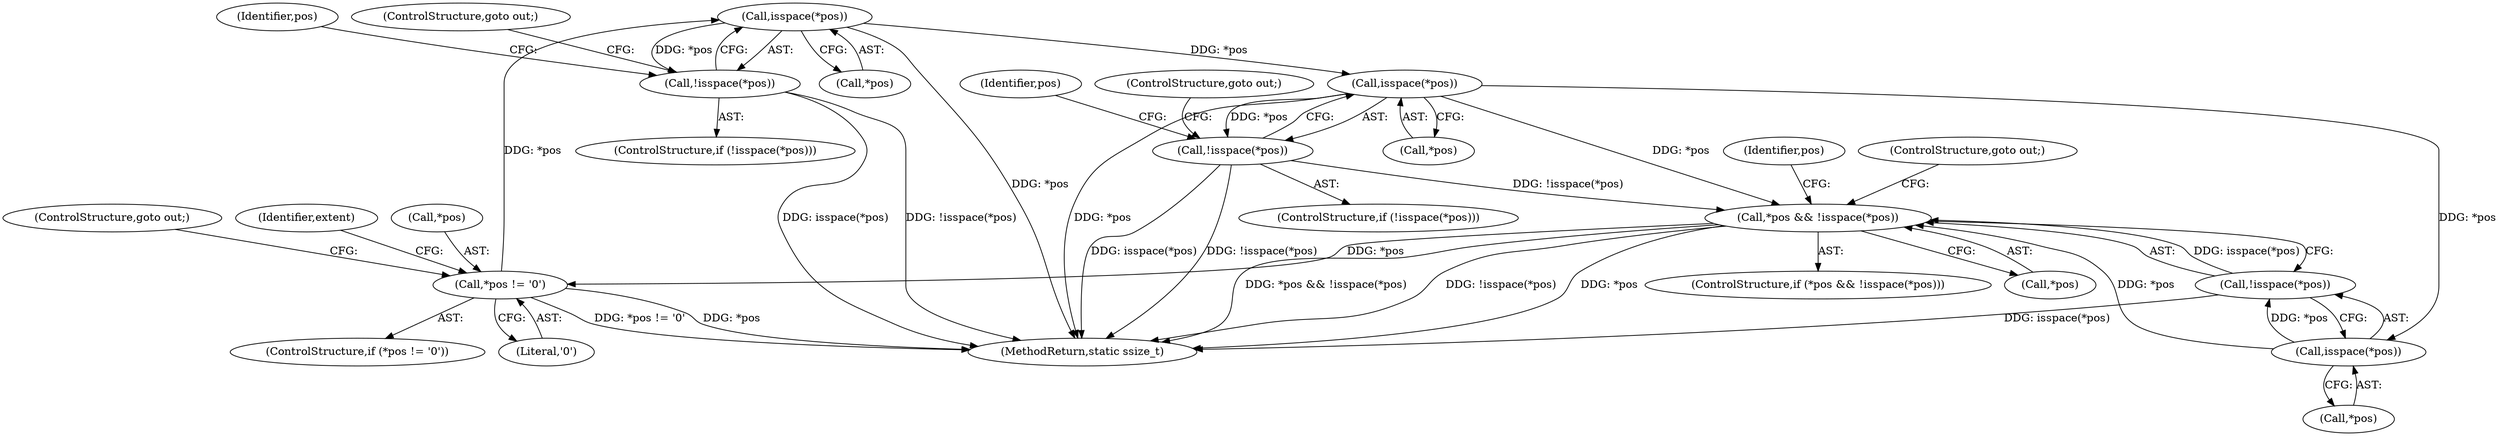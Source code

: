 digraph "0_linux_d2f007dbe7e4c9583eea6eb04d60001e85c6f1bd@pointer" {
"1000251" [label="(Call,isspace(*pos))"];
"1000301" [label="(Call,*pos != '\0')"];
"1000288" [label="(Call,*pos && !isspace(*pos))"];
"1000292" [label="(Call,isspace(*pos))"];
"1000270" [label="(Call,isspace(*pos))"];
"1000251" [label="(Call,isspace(*pos))"];
"1000269" [label="(Call,!isspace(*pos))"];
"1000291" [label="(Call,!isspace(*pos))"];
"1000250" [label="(Call,!isspace(*pos))"];
"1000251" [label="(Call,isspace(*pos))"];
"1000310" [label="(Identifier,extent)"];
"1000273" [label="(ControlStructure,goto out;)"];
"1000301" [label="(Call,*pos != '\0')"];
"1000249" [label="(ControlStructure,if (!isspace(*pos)))"];
"1000256" [label="(Identifier,pos)"];
"1000297" [label="(Identifier,pos)"];
"1000288" [label="(Call,*pos && !isspace(*pos))"];
"1000252" [label="(Call,*pos)"];
"1000295" [label="(ControlStructure,goto out;)"];
"1000271" [label="(Call,*pos)"];
"1000291" [label="(Call,!isspace(*pos))"];
"1000287" [label="(ControlStructure,if (*pos && !isspace(*pos)))"];
"1000275" [label="(Identifier,pos)"];
"1000293" [label="(Call,*pos)"];
"1000292" [label="(Call,isspace(*pos))"];
"1000254" [label="(ControlStructure,goto out;)"];
"1000269" [label="(Call,!isspace(*pos))"];
"1000300" [label="(ControlStructure,if (*pos != '\0'))"];
"1000578" [label="(MethodReturn,static ssize_t)"];
"1000268" [label="(ControlStructure,if (!isspace(*pos)))"];
"1000304" [label="(Literal,'\0')"];
"1000302" [label="(Call,*pos)"];
"1000305" [label="(ControlStructure,goto out;)"];
"1000289" [label="(Call,*pos)"];
"1000250" [label="(Call,!isspace(*pos))"];
"1000270" [label="(Call,isspace(*pos))"];
"1000251" -> "1000250"  [label="AST: "];
"1000251" -> "1000252"  [label="CFG: "];
"1000252" -> "1000251"  [label="AST: "];
"1000250" -> "1000251"  [label="CFG: "];
"1000251" -> "1000578"  [label="DDG: *pos"];
"1000251" -> "1000250"  [label="DDG: *pos"];
"1000301" -> "1000251"  [label="DDG: *pos"];
"1000251" -> "1000270"  [label="DDG: *pos"];
"1000301" -> "1000300"  [label="AST: "];
"1000301" -> "1000304"  [label="CFG: "];
"1000302" -> "1000301"  [label="AST: "];
"1000304" -> "1000301"  [label="AST: "];
"1000305" -> "1000301"  [label="CFG: "];
"1000310" -> "1000301"  [label="CFG: "];
"1000301" -> "1000578"  [label="DDG: *pos != '\0'"];
"1000301" -> "1000578"  [label="DDG: *pos"];
"1000288" -> "1000301"  [label="DDG: *pos"];
"1000288" -> "1000287"  [label="AST: "];
"1000288" -> "1000289"  [label="CFG: "];
"1000288" -> "1000291"  [label="CFG: "];
"1000289" -> "1000288"  [label="AST: "];
"1000291" -> "1000288"  [label="AST: "];
"1000295" -> "1000288"  [label="CFG: "];
"1000297" -> "1000288"  [label="CFG: "];
"1000288" -> "1000578"  [label="DDG: !isspace(*pos)"];
"1000288" -> "1000578"  [label="DDG: *pos"];
"1000288" -> "1000578"  [label="DDG: *pos && !isspace(*pos)"];
"1000292" -> "1000288"  [label="DDG: *pos"];
"1000270" -> "1000288"  [label="DDG: *pos"];
"1000269" -> "1000288"  [label="DDG: !isspace(*pos)"];
"1000291" -> "1000288"  [label="DDG: isspace(*pos)"];
"1000292" -> "1000291"  [label="AST: "];
"1000292" -> "1000293"  [label="CFG: "];
"1000293" -> "1000292"  [label="AST: "];
"1000291" -> "1000292"  [label="CFG: "];
"1000292" -> "1000291"  [label="DDG: *pos"];
"1000270" -> "1000292"  [label="DDG: *pos"];
"1000270" -> "1000269"  [label="AST: "];
"1000270" -> "1000271"  [label="CFG: "];
"1000271" -> "1000270"  [label="AST: "];
"1000269" -> "1000270"  [label="CFG: "];
"1000270" -> "1000578"  [label="DDG: *pos"];
"1000270" -> "1000269"  [label="DDG: *pos"];
"1000269" -> "1000268"  [label="AST: "];
"1000273" -> "1000269"  [label="CFG: "];
"1000275" -> "1000269"  [label="CFG: "];
"1000269" -> "1000578"  [label="DDG: !isspace(*pos)"];
"1000269" -> "1000578"  [label="DDG: isspace(*pos)"];
"1000291" -> "1000578"  [label="DDG: isspace(*pos)"];
"1000250" -> "1000249"  [label="AST: "];
"1000254" -> "1000250"  [label="CFG: "];
"1000256" -> "1000250"  [label="CFG: "];
"1000250" -> "1000578"  [label="DDG: isspace(*pos)"];
"1000250" -> "1000578"  [label="DDG: !isspace(*pos)"];
}
